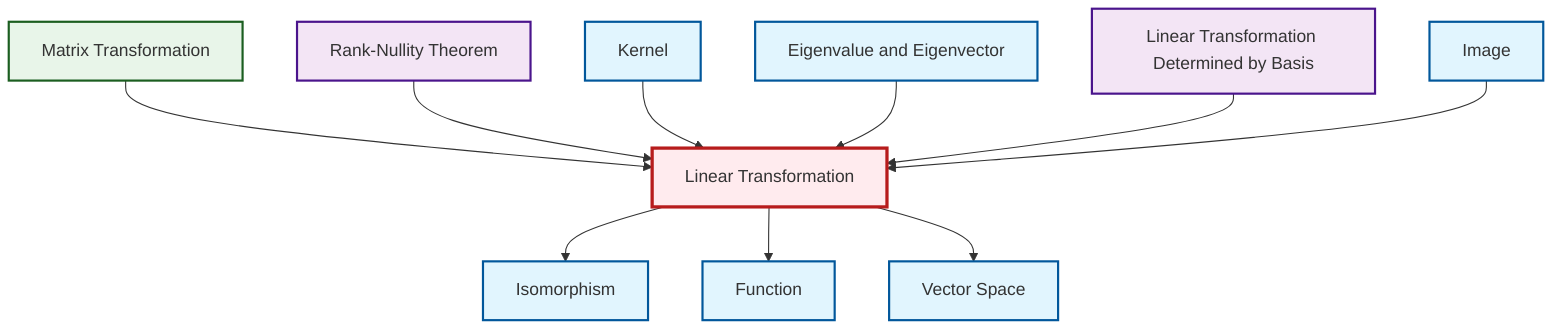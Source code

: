 graph TD
    classDef definition fill:#e1f5fe,stroke:#01579b,stroke-width:2px
    classDef theorem fill:#f3e5f5,stroke:#4a148c,stroke-width:2px
    classDef axiom fill:#fff3e0,stroke:#e65100,stroke-width:2px
    classDef example fill:#e8f5e9,stroke:#1b5e20,stroke-width:2px
    classDef current fill:#ffebee,stroke:#b71c1c,stroke-width:3px
    thm-rank-nullity["Rank-Nullity Theorem"]:::theorem
    def-kernel["Kernel"]:::definition
    ex-matrix-transformation["Matrix Transformation"]:::example
    def-eigenvalue-eigenvector["Eigenvalue and Eigenvector"]:::definition
    def-isomorphism["Isomorphism"]:::definition
    def-vector-space["Vector Space"]:::definition
    thm-linear-transformation-basis["Linear Transformation Determined by Basis"]:::theorem
    def-image["Image"]:::definition
    def-linear-transformation["Linear Transformation"]:::definition
    def-function["Function"]:::definition
    ex-matrix-transformation --> def-linear-transformation
    thm-rank-nullity --> def-linear-transformation
    def-kernel --> def-linear-transformation
    def-eigenvalue-eigenvector --> def-linear-transformation
    def-linear-transformation --> def-isomorphism
    thm-linear-transformation-basis --> def-linear-transformation
    def-linear-transformation --> def-function
    def-image --> def-linear-transformation
    def-linear-transformation --> def-vector-space
    class def-linear-transformation current